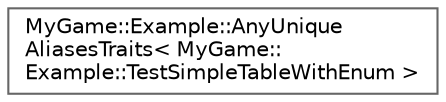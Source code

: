 digraph "Graphical Class Hierarchy"
{
 // LATEX_PDF_SIZE
  bgcolor="transparent";
  edge [fontname=Helvetica,fontsize=10,labelfontname=Helvetica,labelfontsize=10];
  node [fontname=Helvetica,fontsize=10,shape=box,height=0.2,width=0.4];
  rankdir="LR";
  Node0 [id="Node000000",label="MyGame::Example::AnyUnique\lAliasesTraits\< MyGame::\lExample::TestSimpleTableWithEnum \>",height=0.2,width=0.4,color="grey40", fillcolor="white", style="filled",URL="$structMyGame_1_1Example_1_1AnyUniqueAliasesTraits_3_01MyGame_1_1Example_1_1TestSimpleTableWithEnum_01_4.html",tooltip=" "];
}
